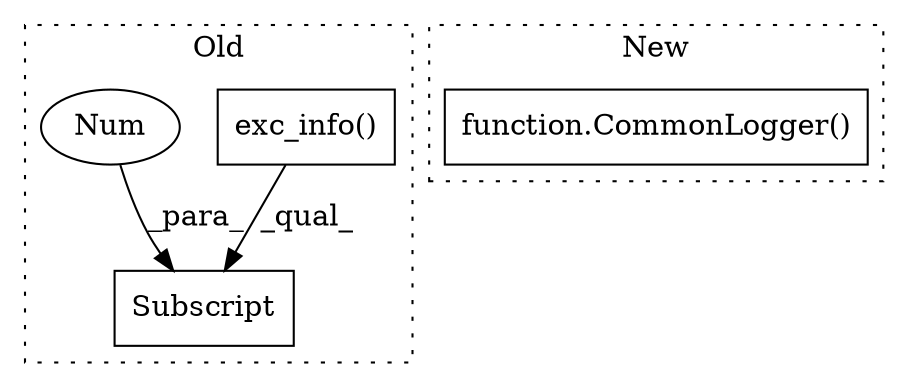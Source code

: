 digraph G {
subgraph cluster0 {
1 [label="exc_info()" a="75" s="7953" l="14" shape="box"];
3 [label="Subscript" a="63" s="7953,0" l="17,0" shape="box"];
4 [label="Num" a="76" s="7968" l="1" shape="ellipse"];
label = "Old";
style="dotted";
}
subgraph cluster1 {
2 [label="function.CommonLogger()" a="75" s="8010" l="14" shape="box"];
label = "New";
style="dotted";
}
1 -> 3 [label="_qual_"];
4 -> 3 [label="_para_"];
}